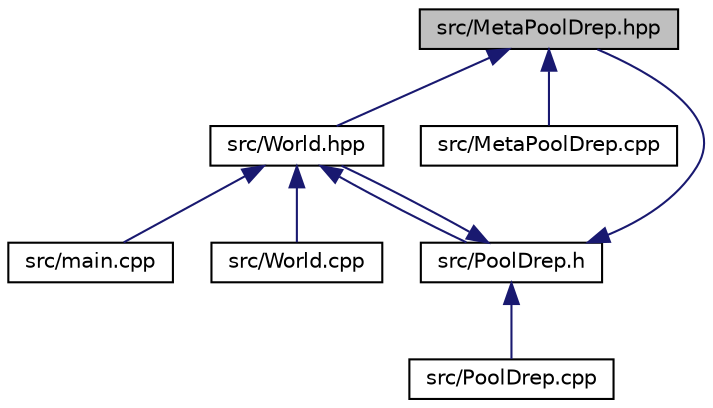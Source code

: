 digraph "src/MetaPoolDrep.hpp"
{
  edge [fontname="Helvetica",fontsize="10",labelfontname="Helvetica",labelfontsize="10"];
  node [fontname="Helvetica",fontsize="10",shape=record];
  Node7 [label="src/MetaPoolDrep.hpp",height=0.2,width=0.4,color="black", fillcolor="grey75", style="filled", fontcolor="black"];
  Node7 -> Node8 [dir="back",color="midnightblue",fontsize="10",style="solid"];
  Node8 [label="src/World.hpp",height=0.2,width=0.4,color="black", fillcolor="white", style="filled",URL="$_world_8hpp.html",tooltip="generates a pool of alleles "];
  Node8 -> Node9 [dir="back",color="midnightblue",fontsize="10",style="solid"];
  Node9 [label="src/main.cpp",height=0.2,width=0.4,color="black", fillcolor="white", style="filled",URL="$main_8cpp.html",tooltip="Model Wright-Fisher, Sickle Cell Anemia, Selection & Mutation. "];
  Node8 -> Node10 [dir="back",color="midnightblue",fontsize="10",style="solid"];
  Node10 [label="src/PoolDrep.h",height=0.2,width=0.4,color="black", fillcolor="white", style="filled",URL="$_pool_drep_8h.html",tooltip="Generates a pool of alleles using the sickle cell anemia. This is class inherits of pool and uses the..."];
  Node10 -> Node7 [dir="back",color="midnightblue",fontsize="10",style="solid"];
  Node10 -> Node8 [dir="back",color="midnightblue",fontsize="10",style="solid"];
  Node10 -> Node11 [dir="back",color="midnightblue",fontsize="10",style="solid"];
  Node11 [label="src/PoolDrep.cpp",height=0.2,width=0.4,color="black", fillcolor="white", style="filled",URL="$_pool_drep_8cpp.html",tooltip="description pool c "];
  Node8 -> Node12 [dir="back",color="midnightblue",fontsize="10",style="solid"];
  Node12 [label="src/World.cpp",height=0.2,width=0.4,color="black", fillcolor="white", style="filled",URL="$_world_8cpp.html",tooltip="description pool "];
  Node7 -> Node13 [dir="back",color="midnightblue",fontsize="10",style="solid"];
  Node13 [label="src/MetaPoolDrep.cpp",height=0.2,width=0.4,color="black", fillcolor="white", style="filled",URL="$_meta_pool_drep_8cpp.html",tooltip="description MetapoolDrep: We have chosen not to use pointers on Pools which would have alowed us to r..."];
}
